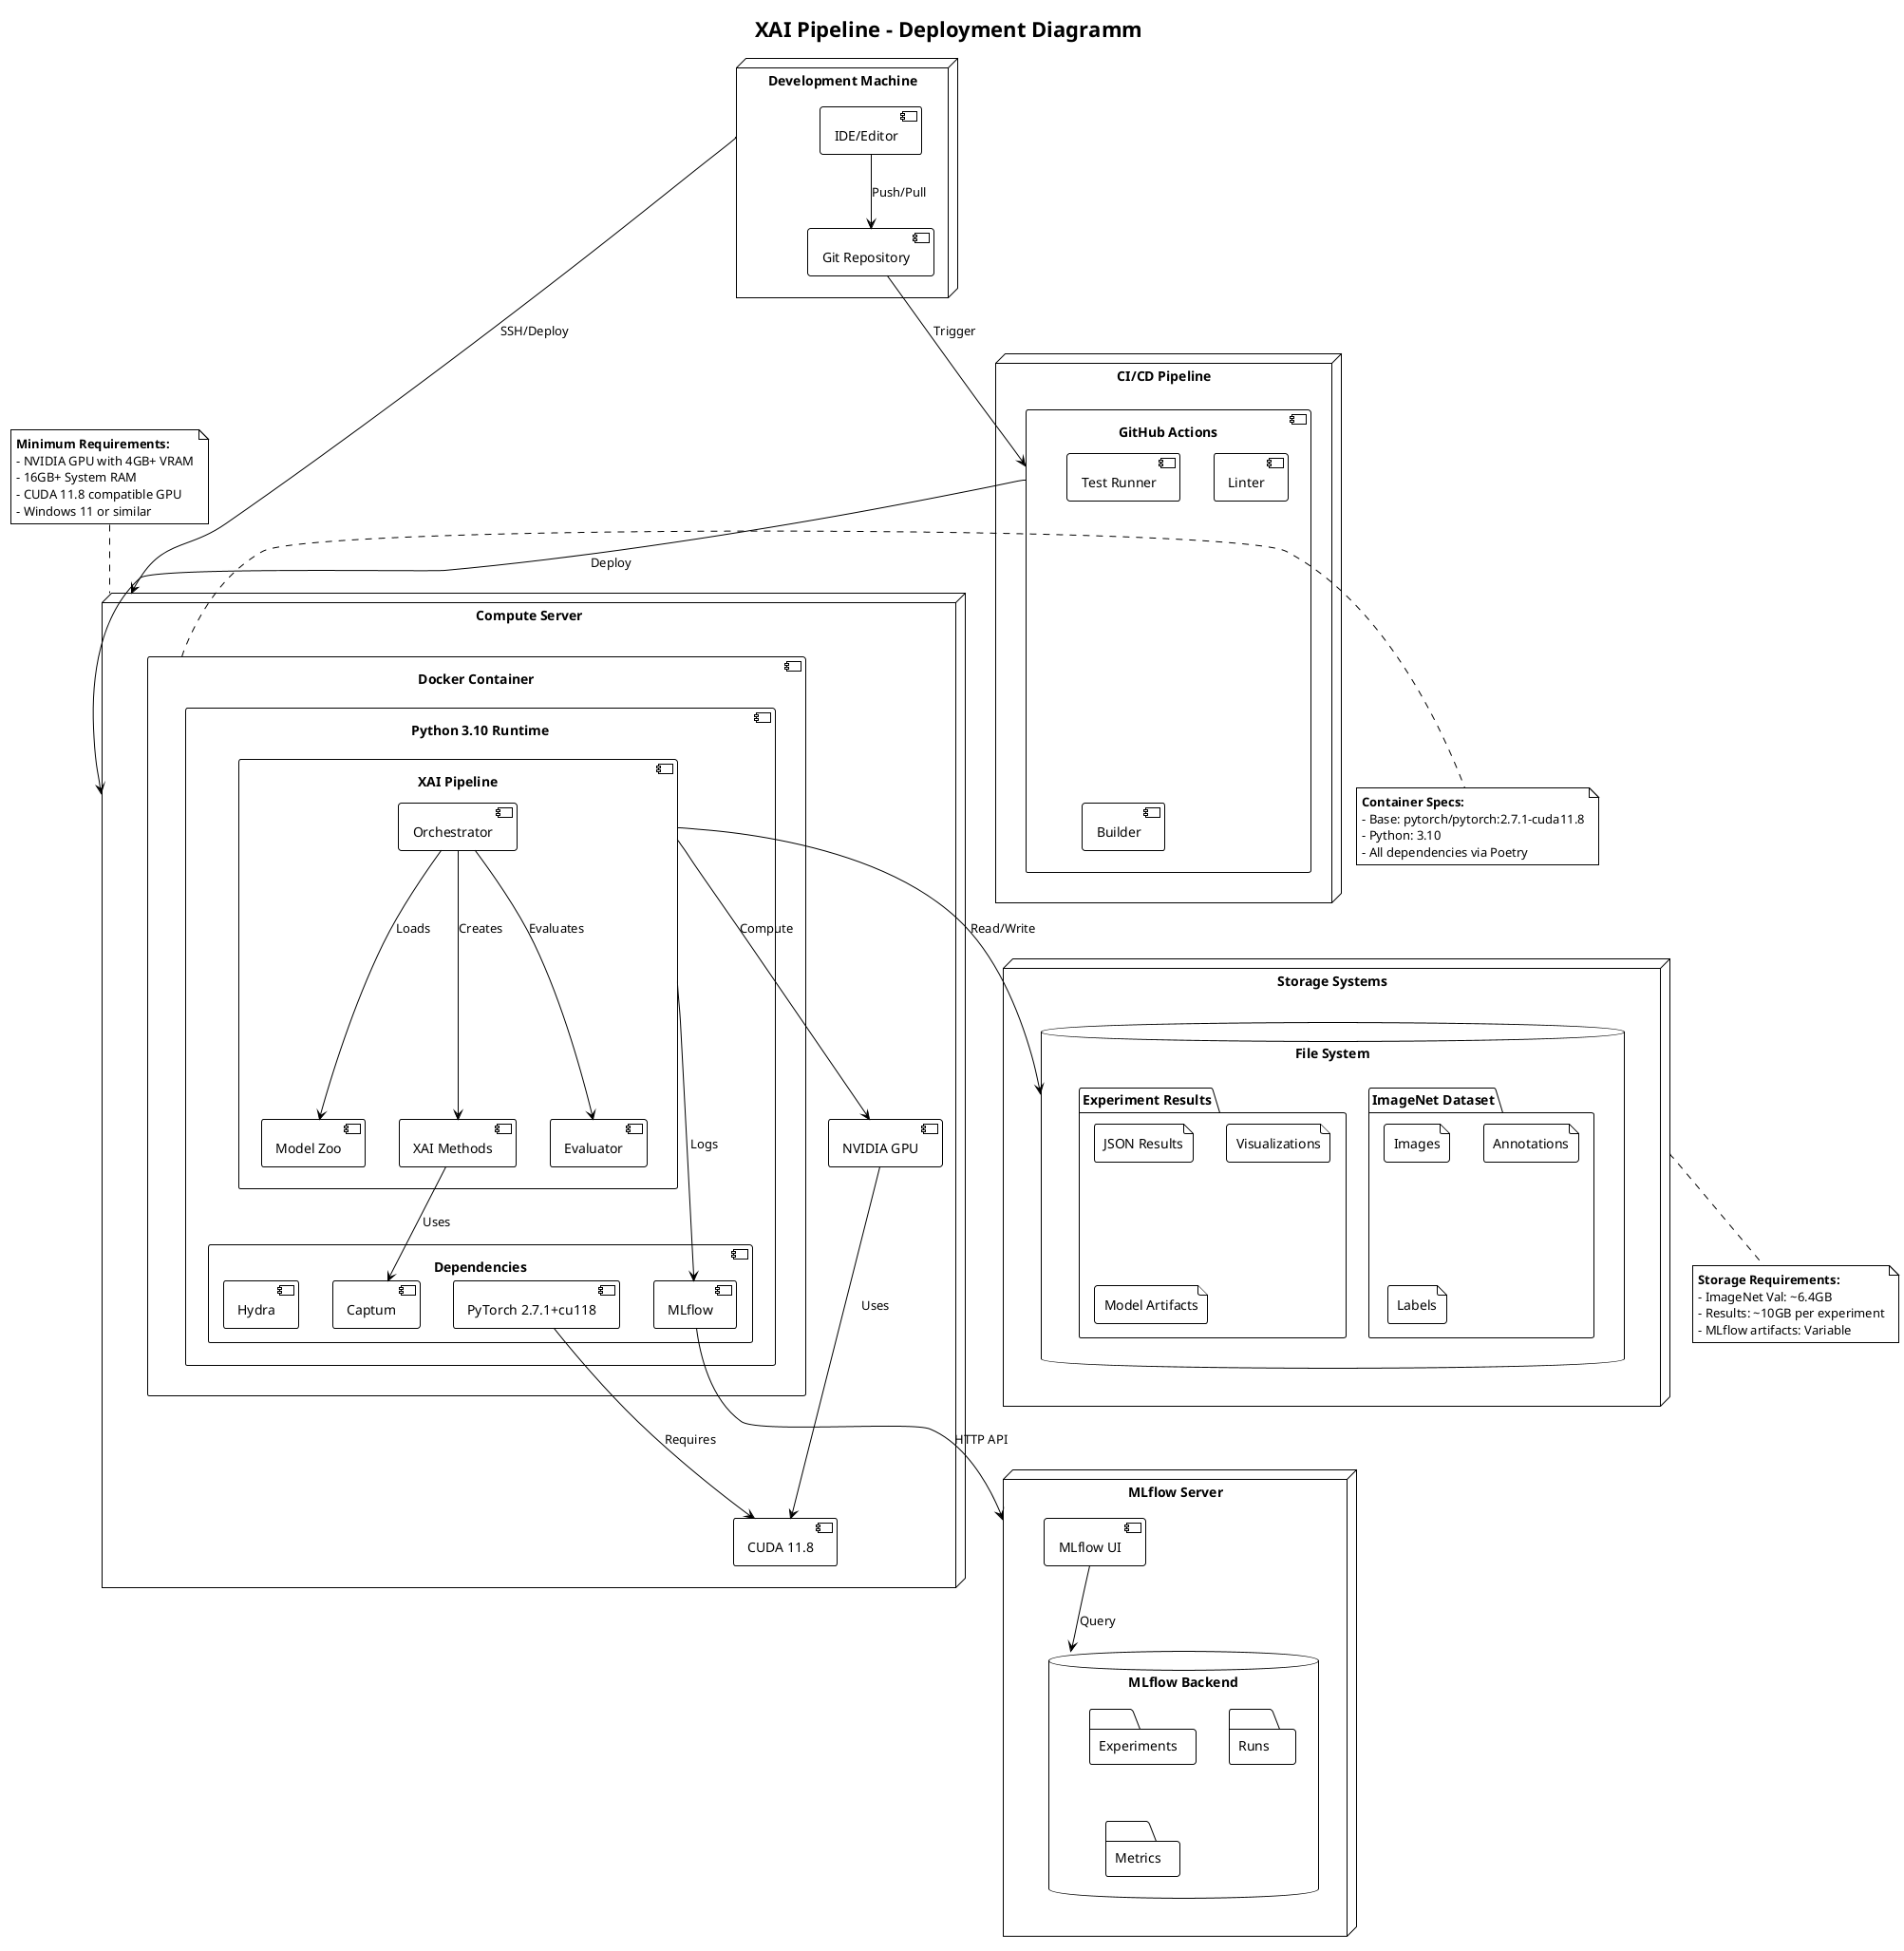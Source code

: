@startuml deployment_xai_system
!theme plain
title XAI Pipeline - Deployment Diagramm

' Nodes
node "Development Machine" as dev {
  component "IDE/Editor" as ide
  component "Git Repository" as git
}

node "Compute Server" as server {
  component "Docker Container" as docker {
    component "Python 3.10 Runtime" as python {
      component "XAI Pipeline" as pipeline {
        component "Orchestrator" as orch
        component "Model Zoo" as models
        component "XAI Methods" as xai
        component "Evaluator" as eval
      }
      component "Dependencies" as deps {
        component "PyTorch 2.7.1+cu118" as torch
        component "Captum" as captum
        component "MLflow" as mlflow_comp
        component "Hydra" as hydra
      }
    }
  }

  component "NVIDIA GPU" as gpu
  component "CUDA 11.8" as cuda
}

node "Storage Systems" as storage {
  database "File System" as fs {
    folder "ImageNet Dataset" as imagenet {
      file "Images" as images
      file "Annotations" as annot
      file "Labels" as labels
    }
    folder "Experiment Results" as results {
      file "JSON Results" as json
      file "Visualizations" as viz
      file "Model Artifacts" as artifacts
    }
  }
}

node "MLflow Server" as mlflow_server {
  component "MLflow UI" as mlflow_ui
  database "MLflow Backend" as mlflow_db {
    folder "Experiments" as experiments
    folder "Runs" as runs
    folder "Metrics" as metrics
  }
}

node "CI/CD Pipeline" as cicd {
  component "GitHub Actions" as github {
    component "Test Runner" as tests
    component "Linter" as linter
    component "Builder" as builder
  }
}

' Relationships
dev --> server : "SSH/Deploy"
ide --> git : "Push/Pull"
git --> github : "Trigger"
github --> server : "Deploy"

pipeline --> gpu : "Compute"
gpu --> cuda : "Uses"
torch --> cuda : "Requires"

pipeline --> fs : "Read/Write"
orch --> models : "Loads"
orch --> xai : "Creates"
orch --> eval : "Evaluates"
xai --> captum : "Uses"

pipeline --> mlflow_comp : "Logs"
mlflow_comp --> mlflow_server : "HTTP API"
mlflow_ui --> mlflow_db : "Query"

' Notes
note top of server
  **Minimum Requirements:**
  - NVIDIA GPU with 4GB+ VRAM
  - 16GB+ System RAM
  - CUDA 11.8 compatible GPU
  - Windows 11 or similar
end note

note right of docker
  **Container Specs:**
  - Base: pytorch/pytorch:2.7.1-cuda11.8
  - Python: 3.10
  - All dependencies via Poetry
end note

note bottom of storage
  **Storage Requirements:**
  - ImageNet Val: ~6.4GB
  - Results: ~10GB per experiment
  - MLflow artifacts: Variable
end note

@enduml